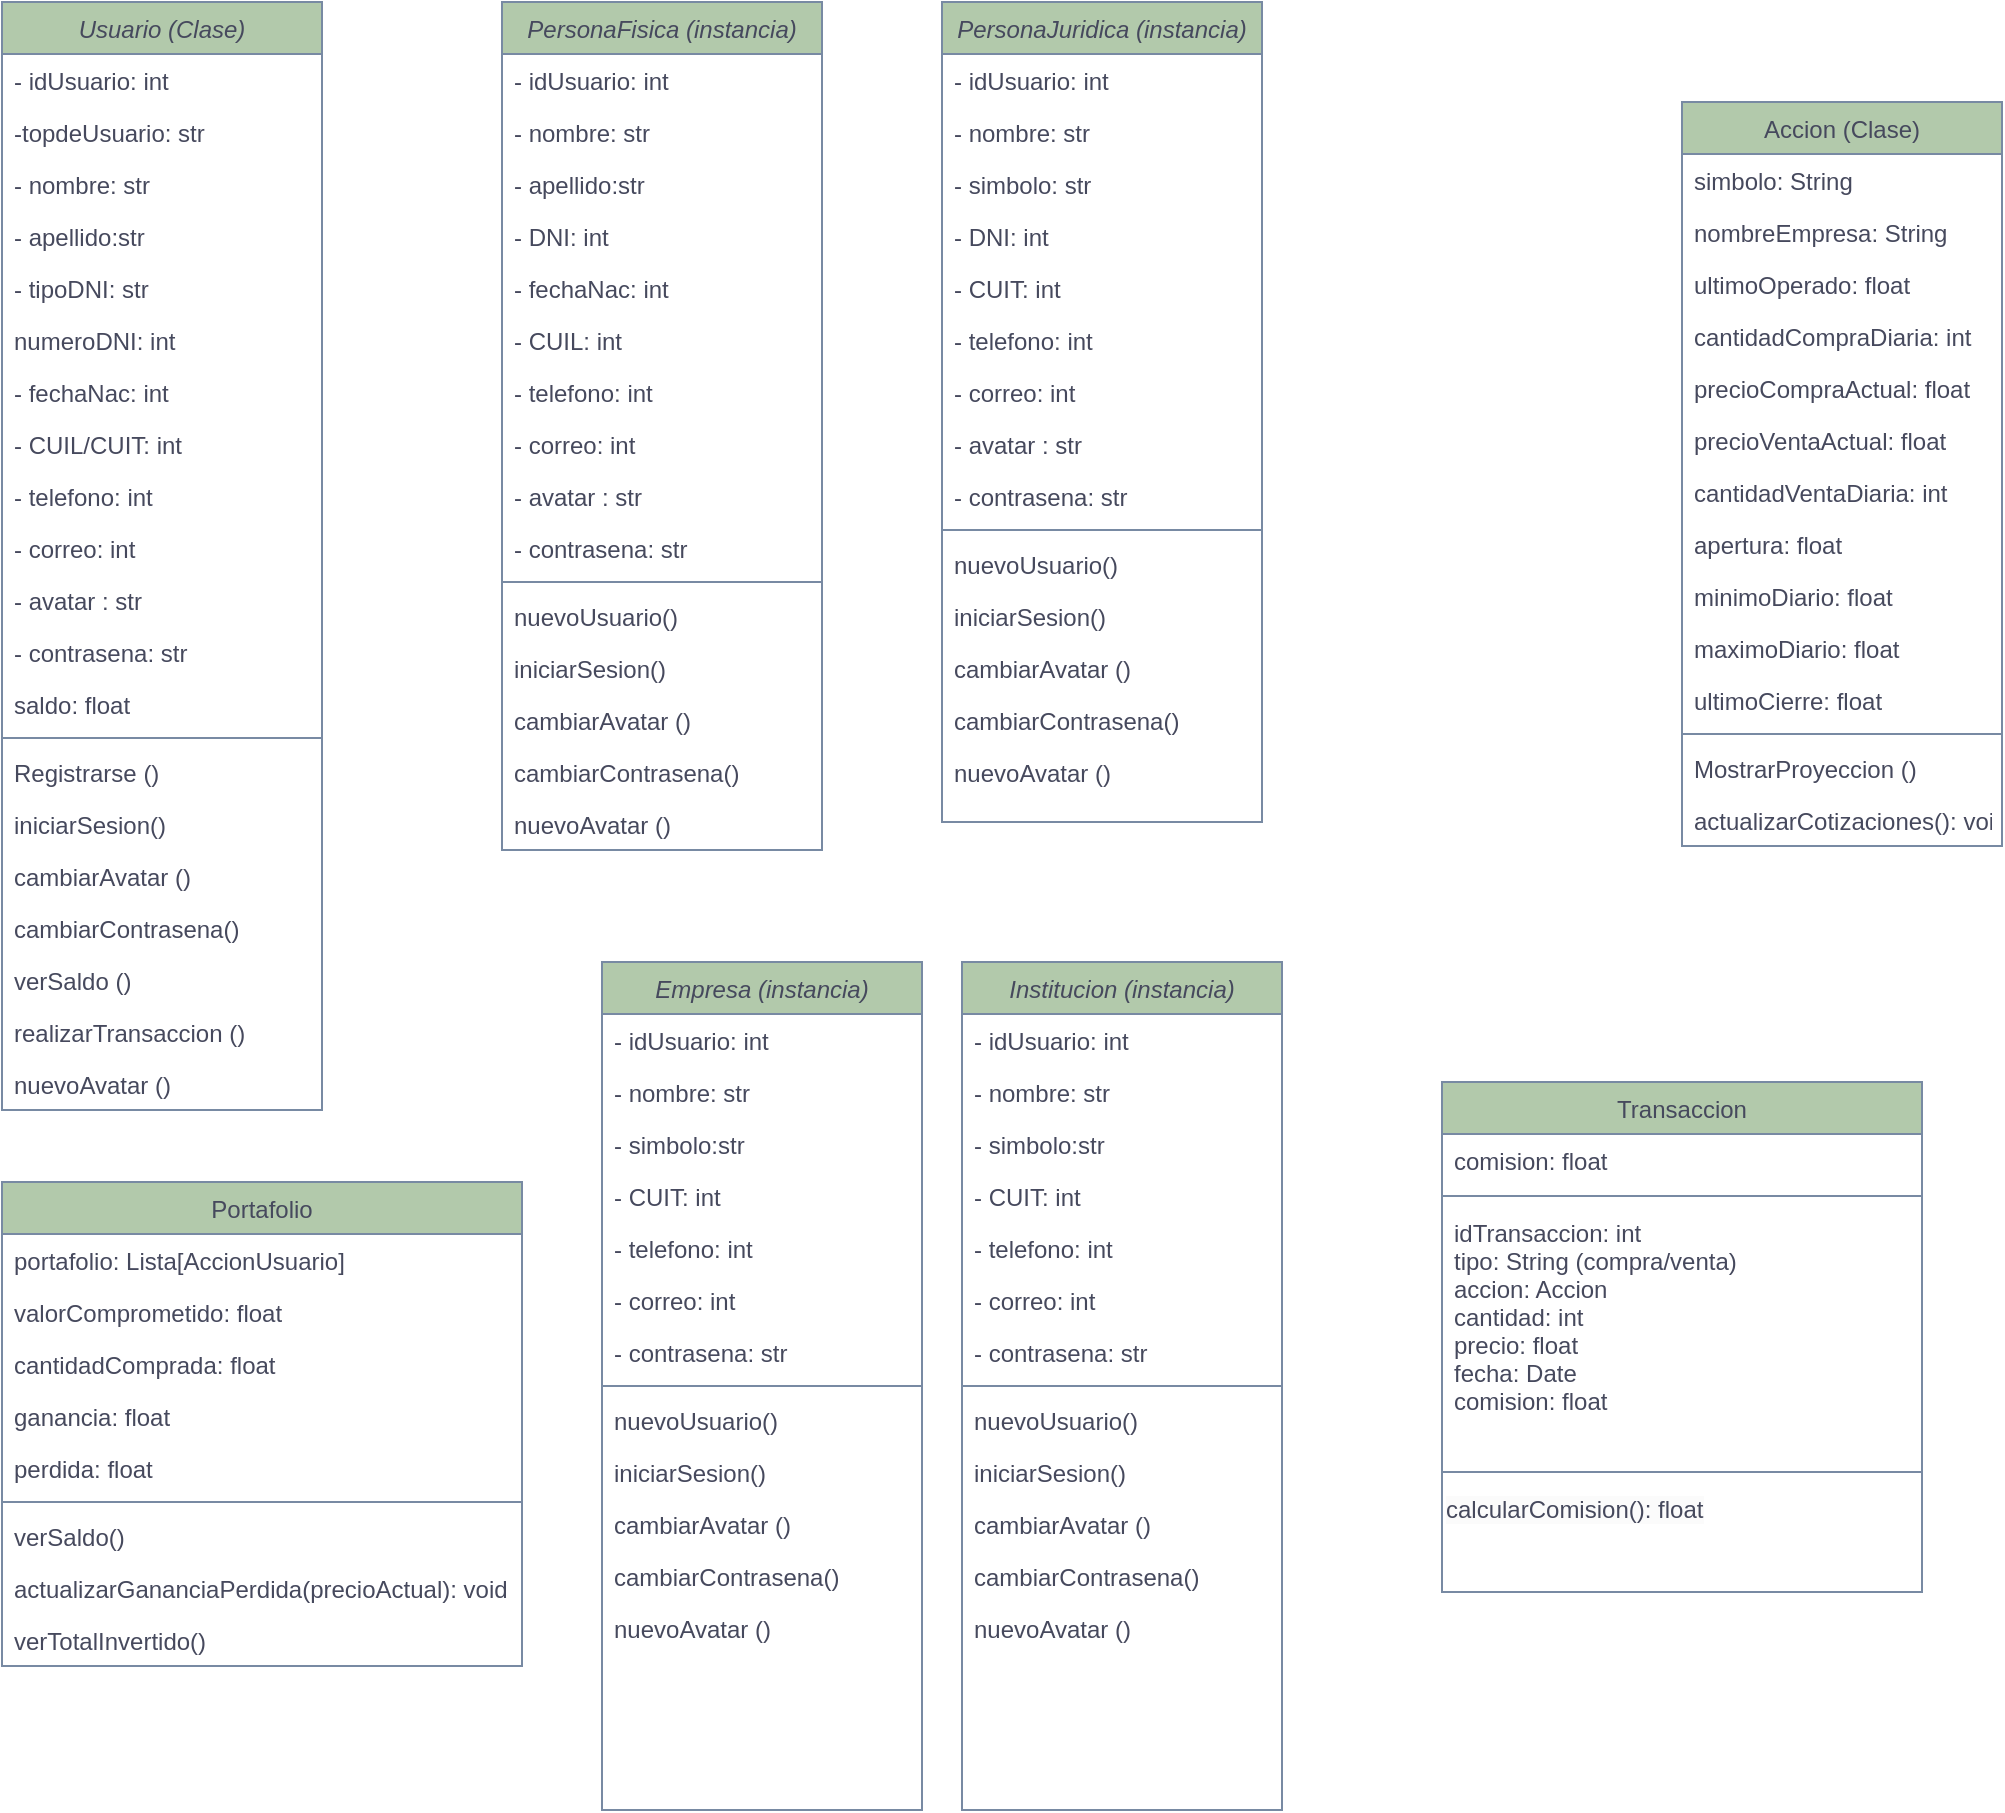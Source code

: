 <mxfile version="24.4.13" type="github">
  <diagram id="C5RBs43oDa-KdzZeNtuy" name="Page-1">
    <mxGraphModel dx="1149" dy="547" grid="1" gridSize="10" guides="1" tooltips="1" connect="1" arrows="1" fold="1" page="1" pageScale="1" pageWidth="827" pageHeight="1169" math="0" shadow="0">
      <root>
        <mxCell id="WIyWlLk6GJQsqaUBKTNV-0" />
        <mxCell id="WIyWlLk6GJQsqaUBKTNV-1" parent="WIyWlLk6GJQsqaUBKTNV-0" />
        <mxCell id="zkfFHV4jXpPFQw0GAbJ--13" value="Portafolio" style="swimlane;fontStyle=0;align=center;verticalAlign=top;childLayout=stackLayout;horizontal=1;startSize=26;horizontalStack=0;resizeParent=1;resizeLast=0;collapsible=1;marginBottom=0;rounded=0;shadow=0;strokeWidth=1;labelBackgroundColor=none;fillColor=#B2C9AB;strokeColor=#788AA3;fontColor=#46495D;" parent="WIyWlLk6GJQsqaUBKTNV-1" vertex="1">
          <mxGeometry x="20" y="600" width="260" height="242" as="geometry">
            <mxRectangle x="340" y="380" width="170" height="26" as="alternateBounds" />
          </mxGeometry>
        </mxCell>
        <mxCell id="zkfFHV4jXpPFQw0GAbJ--14" value="portafolio: Lista[AccionUsuario]" style="text;align=left;verticalAlign=top;spacingLeft=4;spacingRight=4;overflow=hidden;rotatable=0;points=[[0,0.5],[1,0.5]];portConstraint=eastwest;labelBackgroundColor=none;fontColor=#46495D;" parent="zkfFHV4jXpPFQw0GAbJ--13" vertex="1">
          <mxGeometry y="26" width="260" height="26" as="geometry" />
        </mxCell>
        <mxCell id="PAsnFUzWPGKJo8cFneiQ-17" value="valorComprometido: float" style="text;align=left;verticalAlign=top;spacingLeft=4;spacingRight=4;overflow=hidden;rotatable=0;points=[[0,0.5],[1,0.5]];portConstraint=eastwest;labelBackgroundColor=none;fontColor=#46495D;" parent="zkfFHV4jXpPFQw0GAbJ--13" vertex="1">
          <mxGeometry y="52" width="260" height="26" as="geometry" />
        </mxCell>
        <mxCell id="PAsnFUzWPGKJo8cFneiQ-25" value="cantidadComprada: float" style="text;align=left;verticalAlign=top;spacingLeft=4;spacingRight=4;overflow=hidden;rotatable=0;points=[[0,0.5],[1,0.5]];portConstraint=eastwest;labelBackgroundColor=none;fontColor=#46495D;" parent="zkfFHV4jXpPFQw0GAbJ--13" vertex="1">
          <mxGeometry y="78" width="260" height="26" as="geometry" />
        </mxCell>
        <mxCell id="PAsnFUzWPGKJo8cFneiQ-16" value="ganancia: float" style="text;align=left;verticalAlign=top;spacingLeft=4;spacingRight=4;overflow=hidden;rotatable=0;points=[[0,0.5],[1,0.5]];portConstraint=eastwest;labelBackgroundColor=none;fontColor=#46495D;" parent="zkfFHV4jXpPFQw0GAbJ--13" vertex="1">
          <mxGeometry y="104" width="260" height="26" as="geometry" />
        </mxCell>
        <mxCell id="PAsnFUzWPGKJo8cFneiQ-24" value="perdida: float" style="text;align=left;verticalAlign=top;spacingLeft=4;spacingRight=4;overflow=hidden;rotatable=0;points=[[0,0.5],[1,0.5]];portConstraint=eastwest;labelBackgroundColor=none;fontColor=#46495D;" parent="zkfFHV4jXpPFQw0GAbJ--13" vertex="1">
          <mxGeometry y="130" width="260" height="26" as="geometry" />
        </mxCell>
        <mxCell id="zkfFHV4jXpPFQw0GAbJ--15" value="" style="line;html=1;strokeWidth=1;align=left;verticalAlign=middle;spacingTop=-1;spacingLeft=3;spacingRight=3;rotatable=0;labelPosition=right;points=[];portConstraint=eastwest;labelBackgroundColor=none;fillColor=#B2C9AB;strokeColor=#788AA3;fontColor=#46495D;" parent="zkfFHV4jXpPFQw0GAbJ--13" vertex="1">
          <mxGeometry y="156" width="260" height="8" as="geometry" />
        </mxCell>
        <mxCell id="PAsnFUzWPGKJo8cFneiQ-18" value="verSaldo()" style="text;align=left;verticalAlign=top;spacingLeft=4;spacingRight=4;overflow=hidden;rotatable=0;points=[[0,0.5],[1,0.5]];portConstraint=eastwest;labelBackgroundColor=none;fontColor=#46495D;" parent="zkfFHV4jXpPFQw0GAbJ--13" vertex="1">
          <mxGeometry y="164" width="260" height="26" as="geometry" />
        </mxCell>
        <mxCell id="PAsnFUzWPGKJo8cFneiQ-27" value="actualizarGananciaPerdida(precioActual): void" style="text;align=left;verticalAlign=top;spacingLeft=4;spacingRight=4;overflow=hidden;rotatable=0;points=[[0,0.5],[1,0.5]];portConstraint=eastwest;labelBackgroundColor=none;fontColor=#46495D;" parent="zkfFHV4jXpPFQw0GAbJ--13" vertex="1">
          <mxGeometry y="190" width="260" height="26" as="geometry" />
        </mxCell>
        <mxCell id="PAsnFUzWPGKJo8cFneiQ-36" value="verTotalInvertido()" style="text;align=left;verticalAlign=top;spacingLeft=4;spacingRight=4;overflow=hidden;rotatable=0;points=[[0,0.5],[1,0.5]];portConstraint=eastwest;labelBackgroundColor=none;fontColor=#46495D;" parent="zkfFHV4jXpPFQw0GAbJ--13" vertex="1">
          <mxGeometry y="216" width="260" height="26" as="geometry" />
        </mxCell>
        <mxCell id="zkfFHV4jXpPFQw0GAbJ--17" value="Accion (Clase)" style="swimlane;fontStyle=0;align=center;verticalAlign=top;childLayout=stackLayout;horizontal=1;startSize=26;horizontalStack=0;resizeParent=1;resizeLast=0;collapsible=1;marginBottom=0;rounded=0;shadow=0;strokeWidth=1;labelBackgroundColor=none;fillColor=#B2C9AB;strokeColor=#788AA3;fontColor=#46495D;" parent="WIyWlLk6GJQsqaUBKTNV-1" vertex="1">
          <mxGeometry x="860" y="60" width="160" height="372" as="geometry">
            <mxRectangle x="550" y="140" width="160" height="26" as="alternateBounds" />
          </mxGeometry>
        </mxCell>
        <mxCell id="zkfFHV4jXpPFQw0GAbJ--18" value="simbolo: String" style="text;align=left;verticalAlign=top;spacingLeft=4;spacingRight=4;overflow=hidden;rotatable=0;points=[[0,0.5],[1,0.5]];portConstraint=eastwest;labelBackgroundColor=none;fontColor=#46495D;" parent="zkfFHV4jXpPFQw0GAbJ--17" vertex="1">
          <mxGeometry y="26" width="160" height="26" as="geometry" />
        </mxCell>
        <mxCell id="zkfFHV4jXpPFQw0GAbJ--19" value="nombreEmpresa: String" style="text;align=left;verticalAlign=top;spacingLeft=4;spacingRight=4;overflow=hidden;rotatable=0;points=[[0,0.5],[1,0.5]];portConstraint=eastwest;rounded=0;shadow=0;html=0;labelBackgroundColor=none;fontColor=#46495D;" parent="zkfFHV4jXpPFQw0GAbJ--17" vertex="1">
          <mxGeometry y="52" width="160" height="26" as="geometry" />
        </mxCell>
        <mxCell id="zkfFHV4jXpPFQw0GAbJ--20" value="ultimoOperado: float" style="text;align=left;verticalAlign=top;spacingLeft=4;spacingRight=4;overflow=hidden;rotatable=0;points=[[0,0.5],[1,0.5]];portConstraint=eastwest;rounded=0;shadow=0;html=0;labelBackgroundColor=none;fontColor=#46495D;" parent="zkfFHV4jXpPFQw0GAbJ--17" vertex="1">
          <mxGeometry y="78" width="160" height="26" as="geometry" />
        </mxCell>
        <mxCell id="zkfFHV4jXpPFQw0GAbJ--21" value="cantidadCompraDiaria: int" style="text;align=left;verticalAlign=top;spacingLeft=4;spacingRight=4;overflow=hidden;rotatable=0;points=[[0,0.5],[1,0.5]];portConstraint=eastwest;rounded=0;shadow=0;html=0;labelBackgroundColor=none;fontColor=#46495D;" parent="zkfFHV4jXpPFQw0GAbJ--17" vertex="1">
          <mxGeometry y="104" width="160" height="26" as="geometry" />
        </mxCell>
        <mxCell id="PAsnFUzWPGKJo8cFneiQ-9" value="precioCompraActual: float" style="text;align=left;verticalAlign=top;spacingLeft=4;spacingRight=4;overflow=hidden;rotatable=0;points=[[0,0.5],[1,0.5]];portConstraint=eastwest;rounded=0;shadow=0;html=0;labelBackgroundColor=none;fontColor=#46495D;" parent="zkfFHV4jXpPFQw0GAbJ--17" vertex="1">
          <mxGeometry y="130" width="160" height="26" as="geometry" />
        </mxCell>
        <mxCell id="PAsnFUzWPGKJo8cFneiQ-8" value="precioVentaActual: float" style="text;align=left;verticalAlign=top;spacingLeft=4;spacingRight=4;overflow=hidden;rotatable=0;points=[[0,0.5],[1,0.5]];portConstraint=eastwest;rounded=0;shadow=0;html=0;labelBackgroundColor=none;fontColor=#46495D;" parent="zkfFHV4jXpPFQw0GAbJ--17" vertex="1">
          <mxGeometry y="156" width="160" height="26" as="geometry" />
        </mxCell>
        <mxCell id="PAsnFUzWPGKJo8cFneiQ-10" value="cantidadVentaDiaria: int" style="text;align=left;verticalAlign=top;spacingLeft=4;spacingRight=4;overflow=hidden;rotatable=0;points=[[0,0.5],[1,0.5]];portConstraint=eastwest;rounded=0;shadow=0;html=0;labelBackgroundColor=none;fontColor=#46495D;" parent="zkfFHV4jXpPFQw0GAbJ--17" vertex="1">
          <mxGeometry y="182" width="160" height="26" as="geometry" />
        </mxCell>
        <mxCell id="PAsnFUzWPGKJo8cFneiQ-15" value="apertura: float" style="text;align=left;verticalAlign=top;spacingLeft=4;spacingRight=4;overflow=hidden;rotatable=0;points=[[0,0.5],[1,0.5]];portConstraint=eastwest;rounded=0;shadow=0;html=0;labelBackgroundColor=none;fontColor=#46495D;" parent="zkfFHV4jXpPFQw0GAbJ--17" vertex="1">
          <mxGeometry y="208" width="160" height="26" as="geometry" />
        </mxCell>
        <mxCell id="PAsnFUzWPGKJo8cFneiQ-14" value="minimoDiario: float" style="text;align=left;verticalAlign=top;spacingLeft=4;spacingRight=4;overflow=hidden;rotatable=0;points=[[0,0.5],[1,0.5]];portConstraint=eastwest;rounded=0;shadow=0;html=0;labelBackgroundColor=none;fontColor=#46495D;" parent="zkfFHV4jXpPFQw0GAbJ--17" vertex="1">
          <mxGeometry y="234" width="160" height="26" as="geometry" />
        </mxCell>
        <mxCell id="PAsnFUzWPGKJo8cFneiQ-13" value="maximoDiario: float" style="text;align=left;verticalAlign=top;spacingLeft=4;spacingRight=4;overflow=hidden;rotatable=0;points=[[0,0.5],[1,0.5]];portConstraint=eastwest;rounded=0;shadow=0;html=0;labelBackgroundColor=none;fontColor=#46495D;" parent="zkfFHV4jXpPFQw0GAbJ--17" vertex="1">
          <mxGeometry y="260" width="160" height="26" as="geometry" />
        </mxCell>
        <mxCell id="zkfFHV4jXpPFQw0GAbJ--22" value="ultimoCierre: float" style="text;align=left;verticalAlign=top;spacingLeft=4;spacingRight=4;overflow=hidden;rotatable=0;points=[[0,0.5],[1,0.5]];portConstraint=eastwest;rounded=0;shadow=0;html=0;labelBackgroundColor=none;fontColor=#46495D;" parent="zkfFHV4jXpPFQw0GAbJ--17" vertex="1">
          <mxGeometry y="286" width="160" height="26" as="geometry" />
        </mxCell>
        <mxCell id="zkfFHV4jXpPFQw0GAbJ--23" value="" style="line;html=1;strokeWidth=1;align=left;verticalAlign=middle;spacingTop=-1;spacingLeft=3;spacingRight=3;rotatable=0;labelPosition=right;points=[];portConstraint=eastwest;labelBackgroundColor=none;fillColor=#B2C9AB;strokeColor=#788AA3;fontColor=#46495D;" parent="zkfFHV4jXpPFQw0GAbJ--17" vertex="1">
          <mxGeometry y="312" width="160" height="8" as="geometry" />
        </mxCell>
        <mxCell id="zkfFHV4jXpPFQw0GAbJ--24" value="MostrarProyeccion ()" style="text;align=left;verticalAlign=top;spacingLeft=4;spacingRight=4;overflow=hidden;rotatable=0;points=[[0,0.5],[1,0.5]];portConstraint=eastwest;labelBackgroundColor=none;fontColor=#46495D;" parent="zkfFHV4jXpPFQw0GAbJ--17" vertex="1">
          <mxGeometry y="320" width="160" height="26" as="geometry" />
        </mxCell>
        <mxCell id="zkfFHV4jXpPFQw0GAbJ--25" value="actualizarCotizaciones(): void" style="text;align=left;verticalAlign=top;spacingLeft=4;spacingRight=4;overflow=hidden;rotatable=0;points=[[0,0.5],[1,0.5]];portConstraint=eastwest;labelBackgroundColor=none;fontColor=#46495D;" parent="zkfFHV4jXpPFQw0GAbJ--17" vertex="1">
          <mxGeometry y="346" width="160" height="26" as="geometry" />
        </mxCell>
        <mxCell id="znhZcIcXO83iPodzTPpd-0" value="Transaccion" style="swimlane;fontStyle=0;align=center;verticalAlign=top;childLayout=stackLayout;horizontal=1;startSize=26;horizontalStack=0;resizeParent=1;resizeLast=0;collapsible=1;marginBottom=0;rounded=0;shadow=0;strokeWidth=1;labelBackgroundColor=none;fillColor=#B2C9AB;strokeColor=#788AA3;fontColor=#46495D;" parent="WIyWlLk6GJQsqaUBKTNV-1" vertex="1">
          <mxGeometry x="740" y="550" width="240" height="255" as="geometry">
            <mxRectangle x="340" y="380" width="170" height="26" as="alternateBounds" />
          </mxGeometry>
        </mxCell>
        <mxCell id="znhZcIcXO83iPodzTPpd-1" value="comision: float" style="text;align=left;verticalAlign=top;spacingLeft=4;spacingRight=4;overflow=hidden;rotatable=0;points=[[0,0.5],[1,0.5]];portConstraint=eastwest;labelBackgroundColor=none;fontColor=#46495D;" parent="znhZcIcXO83iPodzTPpd-0" vertex="1">
          <mxGeometry y="26" width="240" height="26" as="geometry" />
        </mxCell>
        <mxCell id="znhZcIcXO83iPodzTPpd-2" value="" style="line;html=1;strokeWidth=1;align=left;verticalAlign=middle;spacingTop=-1;spacingLeft=3;spacingRight=3;rotatable=0;labelPosition=right;points=[];portConstraint=eastwest;labelBackgroundColor=none;fillColor=#B2C9AB;strokeColor=#788AA3;fontColor=#46495D;" parent="znhZcIcXO83iPodzTPpd-0" vertex="1">
          <mxGeometry y="52" width="240" height="10" as="geometry" />
        </mxCell>
        <mxCell id="znhZcIcXO83iPodzTPpd-3" value="idTransaccion: int&#xa;tipo: String (compra/venta)&#xa;accion: Accion&#xa;cantidad: int&#xa;precio: float&#xa;fecha: Date&#xa;comision: float" style="text;align=left;verticalAlign=top;spacingLeft=4;spacingRight=4;overflow=hidden;rotatable=0;points=[[0,0.5],[1,0.5]];portConstraint=eastwest;labelBackgroundColor=none;fontColor=#46495D;" parent="znhZcIcXO83iPodzTPpd-0" vertex="1">
          <mxGeometry y="62" width="240" height="128" as="geometry" />
        </mxCell>
        <mxCell id="znhZcIcXO83iPodzTPpd-7" value="" style="line;html=1;strokeWidth=1;align=left;verticalAlign=middle;spacingTop=-1;spacingLeft=3;spacingRight=3;rotatable=0;labelPosition=right;points=[];portConstraint=eastwest;labelBackgroundColor=none;fillColor=#B2C9AB;strokeColor=#788AA3;fontColor=#46495D;" parent="znhZcIcXO83iPodzTPpd-0" vertex="1">
          <mxGeometry y="190" width="240" height="10" as="geometry" />
        </mxCell>
        <mxCell id="znhZcIcXO83iPodzTPpd-6" value="&lt;span style=&quot;color: rgb(70, 73, 93); font-family: Helvetica; font-size: 12px; font-style: normal; font-variant-ligatures: normal; font-variant-caps: normal; font-weight: 400; letter-spacing: normal; orphans: 2; text-align: left; text-indent: 0px; text-transform: none; widows: 2; word-spacing: 0px; -webkit-text-stroke-width: 0px; white-space: nowrap; background-color: rgb(251, 251, 251); text-decoration-thickness: initial; text-decoration-style: initial; text-decoration-color: initial; display: inline !important; float: none;&quot;&gt;calcularComision(): float&lt;/span&gt;" style="text;whiteSpace=wrap;html=1;" parent="znhZcIcXO83iPodzTPpd-0" vertex="1">
          <mxGeometry y="200" width="240" height="40" as="geometry" />
        </mxCell>
        <mxCell id="l__WQDhyraWl2NF_St8L-0" value="Usuario (Clase)" style="swimlane;fontStyle=2;align=center;verticalAlign=top;childLayout=stackLayout;horizontal=1;startSize=26;horizontalStack=0;resizeParent=1;resizeLast=0;collapsible=1;marginBottom=0;rounded=0;shadow=0;strokeWidth=1;fillColor=#B2C9AB;strokeColor=#788AA3;labelBackgroundColor=none;fontColor=#46495D;" parent="WIyWlLk6GJQsqaUBKTNV-1" vertex="1">
          <mxGeometry x="20" y="10" width="160" height="554" as="geometry">
            <mxRectangle x="230" y="140" width="160" height="26" as="alternateBounds" />
          </mxGeometry>
        </mxCell>
        <mxCell id="l__WQDhyraWl2NF_St8L-1" value="- idUsuario: int" style="text;align=left;verticalAlign=top;spacingLeft=4;spacingRight=4;overflow=hidden;rotatable=0;points=[[0,0.5],[1,0.5]];portConstraint=eastwest;labelBackgroundColor=none;fontColor=#46495D;" parent="l__WQDhyraWl2NF_St8L-0" vertex="1">
          <mxGeometry y="26" width="160" height="26" as="geometry" />
        </mxCell>
        <mxCell id="dHBrwb5LfasaLJI_EE9A-53" value="-topdeUsuario: str" style="text;align=left;verticalAlign=top;spacingLeft=4;spacingRight=4;overflow=hidden;rotatable=0;points=[[0,0.5],[1,0.5]];portConstraint=eastwest;labelBackgroundColor=none;fontColor=#46495D;" vertex="1" parent="l__WQDhyraWl2NF_St8L-0">
          <mxGeometry y="52" width="160" height="26" as="geometry" />
        </mxCell>
        <mxCell id="l__WQDhyraWl2NF_St8L-2" value="- nombre: str" style="text;align=left;verticalAlign=top;spacingLeft=4;spacingRight=4;overflow=hidden;rotatable=0;points=[[0,0.5],[1,0.5]];portConstraint=eastwest;labelBackgroundColor=none;fontColor=#46495D;" parent="l__WQDhyraWl2NF_St8L-0" vertex="1">
          <mxGeometry y="78" width="160" height="26" as="geometry" />
        </mxCell>
        <mxCell id="l__WQDhyraWl2NF_St8L-3" value="- apellido:str" style="text;align=left;verticalAlign=top;spacingLeft=4;spacingRight=4;overflow=hidden;rotatable=0;points=[[0,0.5],[1,0.5]];portConstraint=eastwest;labelBackgroundColor=none;fontColor=#46495D;" parent="l__WQDhyraWl2NF_St8L-0" vertex="1">
          <mxGeometry y="104" width="160" height="26" as="geometry" />
        </mxCell>
        <mxCell id="l__WQDhyraWl2NF_St8L-4" value="- tipoDNI: str" style="text;align=left;verticalAlign=top;spacingLeft=4;spacingRight=4;overflow=hidden;rotatable=0;points=[[0,0.5],[1,0.5]];portConstraint=eastwest;labelBackgroundColor=none;fontColor=#46495D;" parent="l__WQDhyraWl2NF_St8L-0" vertex="1">
          <mxGeometry y="130" width="160" height="26" as="geometry" />
        </mxCell>
        <mxCell id="dHBrwb5LfasaLJI_EE9A-52" value="numeroDNI: int" style="text;align=left;verticalAlign=top;spacingLeft=4;spacingRight=4;overflow=hidden;rotatable=0;points=[[0,0.5],[1,0.5]];portConstraint=eastwest;labelBackgroundColor=none;fontColor=#46495D;" vertex="1" parent="l__WQDhyraWl2NF_St8L-0">
          <mxGeometry y="156" width="160" height="26" as="geometry" />
        </mxCell>
        <mxCell id="l__WQDhyraWl2NF_St8L-5" value="- fechaNac: int" style="text;align=left;verticalAlign=top;spacingLeft=4;spacingRight=4;overflow=hidden;rotatable=0;points=[[0,0.5],[1,0.5]];portConstraint=eastwest;rounded=0;shadow=0;html=0;labelBackgroundColor=none;fontColor=#46495D;" parent="l__WQDhyraWl2NF_St8L-0" vertex="1">
          <mxGeometry y="182" width="160" height="26" as="geometry" />
        </mxCell>
        <mxCell id="l__WQDhyraWl2NF_St8L-6" value="- CUIL/CUIT: int" style="text;align=left;verticalAlign=top;spacingLeft=4;spacingRight=4;overflow=hidden;rotatable=0;points=[[0,0.5],[1,0.5]];portConstraint=eastwest;labelBackgroundColor=none;fontColor=#46495D;" parent="l__WQDhyraWl2NF_St8L-0" vertex="1">
          <mxGeometry y="208" width="160" height="26" as="geometry" />
        </mxCell>
        <mxCell id="l__WQDhyraWl2NF_St8L-7" value="- telefono: int" style="text;align=left;verticalAlign=top;spacingLeft=4;spacingRight=4;overflow=hidden;rotatable=0;points=[[0,0.5],[1,0.5]];portConstraint=eastwest;rounded=0;shadow=0;html=0;labelBackgroundColor=none;fontColor=#46495D;" parent="l__WQDhyraWl2NF_St8L-0" vertex="1">
          <mxGeometry y="234" width="160" height="26" as="geometry" />
        </mxCell>
        <mxCell id="l__WQDhyraWl2NF_St8L-8" value="- correo: int" style="text;align=left;verticalAlign=top;spacingLeft=4;spacingRight=4;overflow=hidden;rotatable=0;points=[[0,0.5],[1,0.5]];portConstraint=eastwest;rounded=0;shadow=0;html=0;labelBackgroundColor=none;fontColor=#46495D;" parent="l__WQDhyraWl2NF_St8L-0" vertex="1">
          <mxGeometry y="260" width="160" height="26" as="geometry" />
        </mxCell>
        <mxCell id="l__WQDhyraWl2NF_St8L-9" value="- avatar : str" style="text;align=left;verticalAlign=top;spacingLeft=4;spacingRight=4;overflow=hidden;rotatable=0;points=[[0,0.5],[1,0.5]];portConstraint=eastwest;rounded=0;shadow=0;html=0;labelBackgroundColor=none;fontColor=#46495D;" parent="l__WQDhyraWl2NF_St8L-0" vertex="1">
          <mxGeometry y="286" width="160" height="26" as="geometry" />
        </mxCell>
        <mxCell id="l__WQDhyraWl2NF_St8L-10" value="- contrasena: str" style="text;align=left;verticalAlign=top;spacingLeft=4;spacingRight=4;overflow=hidden;rotatable=0;points=[[0,0.5],[1,0.5]];portConstraint=eastwest;rounded=0;shadow=0;html=0;labelBackgroundColor=none;fontColor=#46495D;" parent="l__WQDhyraWl2NF_St8L-0" vertex="1">
          <mxGeometry y="312" width="160" height="26" as="geometry" />
        </mxCell>
        <mxCell id="dHBrwb5LfasaLJI_EE9A-50" value="saldo: float" style="text;align=left;verticalAlign=top;spacingLeft=4;spacingRight=4;overflow=hidden;rotatable=0;points=[[0,0.5],[1,0.5]];portConstraint=eastwest;rounded=0;shadow=0;html=0;labelBackgroundColor=none;fontColor=#46495D;" vertex="1" parent="l__WQDhyraWl2NF_St8L-0">
          <mxGeometry y="338" width="160" height="26" as="geometry" />
        </mxCell>
        <mxCell id="l__WQDhyraWl2NF_St8L-11" value="" style="line;html=1;strokeWidth=1;align=left;verticalAlign=middle;spacingTop=-1;spacingLeft=3;spacingRight=3;rotatable=0;labelPosition=right;points=[];portConstraint=eastwest;labelBackgroundColor=none;fillColor=#B2C9AB;strokeColor=#788AA3;fontColor=#46495D;" parent="l__WQDhyraWl2NF_St8L-0" vertex="1">
          <mxGeometry y="364" width="160" height="8" as="geometry" />
        </mxCell>
        <mxCell id="l__WQDhyraWl2NF_St8L-12" value="Registrarse ()" style="text;align=left;verticalAlign=top;spacingLeft=4;spacingRight=4;overflow=hidden;rotatable=0;points=[[0,0.5],[1,0.5]];portConstraint=eastwest;labelBackgroundColor=none;fontColor=#46495D;" parent="l__WQDhyraWl2NF_St8L-0" vertex="1">
          <mxGeometry y="372" width="160" height="26" as="geometry" />
        </mxCell>
        <mxCell id="l__WQDhyraWl2NF_St8L-13" value="iniciarSesion()" style="text;align=left;verticalAlign=top;spacingLeft=4;spacingRight=4;overflow=hidden;rotatable=0;points=[[0,0.5],[1,0.5]];portConstraint=eastwest;labelBackgroundColor=none;fontColor=#46495D;" parent="l__WQDhyraWl2NF_St8L-0" vertex="1">
          <mxGeometry y="398" width="160" height="26" as="geometry" />
        </mxCell>
        <mxCell id="l__WQDhyraWl2NF_St8L-14" value="cambiarAvatar ()" style="text;align=left;verticalAlign=top;spacingLeft=4;spacingRight=4;overflow=hidden;rotatable=0;points=[[0,0.5],[1,0.5]];portConstraint=eastwest;labelBackgroundColor=none;fontColor=#46495D;" parent="l__WQDhyraWl2NF_St8L-0" vertex="1">
          <mxGeometry y="424" width="160" height="26" as="geometry" />
        </mxCell>
        <mxCell id="l__WQDhyraWl2NF_St8L-15" value="cambiarContrasena()" style="text;align=left;verticalAlign=top;spacingLeft=4;spacingRight=4;overflow=hidden;rotatable=0;points=[[0,0.5],[1,0.5]];portConstraint=eastwest;labelBackgroundColor=none;fontColor=#46495D;" parent="l__WQDhyraWl2NF_St8L-0" vertex="1">
          <mxGeometry y="450" width="160" height="26" as="geometry" />
        </mxCell>
        <mxCell id="dHBrwb5LfasaLJI_EE9A-51" value="verSaldo ()" style="text;align=left;verticalAlign=top;spacingLeft=4;spacingRight=4;overflow=hidden;rotatable=0;points=[[0,0.5],[1,0.5]];portConstraint=eastwest;labelBackgroundColor=none;fontColor=#46495D;" vertex="1" parent="l__WQDhyraWl2NF_St8L-0">
          <mxGeometry y="476" width="160" height="26" as="geometry" />
        </mxCell>
        <mxCell id="l__WQDhyraWl2NF_St8L-16" value="realizarTransaccion ()" style="text;align=left;verticalAlign=top;spacingLeft=4;spacingRight=4;overflow=hidden;rotatable=0;points=[[0,0.5],[1,0.5]];portConstraint=eastwest;labelBackgroundColor=none;fontColor=#46495D;" parent="l__WQDhyraWl2NF_St8L-0" vertex="1">
          <mxGeometry y="502" width="160" height="26" as="geometry" />
        </mxCell>
        <mxCell id="dHBrwb5LfasaLJI_EE9A-49" value="nuevoAvatar ()" style="text;align=left;verticalAlign=top;spacingLeft=4;spacingRight=4;overflow=hidden;rotatable=0;points=[[0,0.5],[1,0.5]];portConstraint=eastwest;labelBackgroundColor=none;fontColor=#46495D;" vertex="1" parent="l__WQDhyraWl2NF_St8L-0">
          <mxGeometry y="528" width="160" height="26" as="geometry" />
        </mxCell>
        <mxCell id="l__WQDhyraWl2NF_St8L-17" value="Empresa (instancia)" style="swimlane;fontStyle=2;align=center;verticalAlign=top;childLayout=stackLayout;horizontal=1;startSize=26;horizontalStack=0;resizeParent=1;resizeLast=0;collapsible=1;marginBottom=0;rounded=0;shadow=0;strokeWidth=1;fillColor=#B2C9AB;strokeColor=#788AA3;labelBackgroundColor=none;fontColor=#46495D;" parent="WIyWlLk6GJQsqaUBKTNV-1" vertex="1">
          <mxGeometry x="320" y="490" width="160" height="424" as="geometry">
            <mxRectangle x="230" y="140" width="160" height="26" as="alternateBounds" />
          </mxGeometry>
        </mxCell>
        <mxCell id="l__WQDhyraWl2NF_St8L-18" value="- idUsuario: int" style="text;align=left;verticalAlign=top;spacingLeft=4;spacingRight=4;overflow=hidden;rotatable=0;points=[[0,0.5],[1,0.5]];portConstraint=eastwest;labelBackgroundColor=none;fontColor=#46495D;" parent="l__WQDhyraWl2NF_St8L-17" vertex="1">
          <mxGeometry y="26" width="160" height="26" as="geometry" />
        </mxCell>
        <mxCell id="l__WQDhyraWl2NF_St8L-19" value="- nombre: str" style="text;align=left;verticalAlign=top;spacingLeft=4;spacingRight=4;overflow=hidden;rotatable=0;points=[[0,0.5],[1,0.5]];portConstraint=eastwest;labelBackgroundColor=none;fontColor=#46495D;" parent="l__WQDhyraWl2NF_St8L-17" vertex="1">
          <mxGeometry y="52" width="160" height="26" as="geometry" />
        </mxCell>
        <mxCell id="l__WQDhyraWl2NF_St8L-20" value="- simbolo:str" style="text;align=left;verticalAlign=top;spacingLeft=4;spacingRight=4;overflow=hidden;rotatable=0;points=[[0,0.5],[1,0.5]];portConstraint=eastwest;labelBackgroundColor=none;fontColor=#46495D;" parent="l__WQDhyraWl2NF_St8L-17" vertex="1">
          <mxGeometry y="78" width="160" height="26" as="geometry" />
        </mxCell>
        <mxCell id="l__WQDhyraWl2NF_St8L-23" value="- CUIT: int" style="text;align=left;verticalAlign=top;spacingLeft=4;spacingRight=4;overflow=hidden;rotatable=0;points=[[0,0.5],[1,0.5]];portConstraint=eastwest;labelBackgroundColor=none;fontColor=#46495D;" parent="l__WQDhyraWl2NF_St8L-17" vertex="1">
          <mxGeometry y="104" width="160" height="26" as="geometry" />
        </mxCell>
        <mxCell id="l__WQDhyraWl2NF_St8L-24" value="- telefono: int" style="text;align=left;verticalAlign=top;spacingLeft=4;spacingRight=4;overflow=hidden;rotatable=0;points=[[0,0.5],[1,0.5]];portConstraint=eastwest;rounded=0;shadow=0;html=0;labelBackgroundColor=none;fontColor=#46495D;" parent="l__WQDhyraWl2NF_St8L-17" vertex="1">
          <mxGeometry y="130" width="160" height="26" as="geometry" />
        </mxCell>
        <mxCell id="l__WQDhyraWl2NF_St8L-25" value="- correo: int" style="text;align=left;verticalAlign=top;spacingLeft=4;spacingRight=4;overflow=hidden;rotatable=0;points=[[0,0.5],[1,0.5]];portConstraint=eastwest;rounded=0;shadow=0;html=0;labelBackgroundColor=none;fontColor=#46495D;" parent="l__WQDhyraWl2NF_St8L-17" vertex="1">
          <mxGeometry y="156" width="160" height="26" as="geometry" />
        </mxCell>
        <mxCell id="l__WQDhyraWl2NF_St8L-27" value="- contrasena: str" style="text;align=left;verticalAlign=top;spacingLeft=4;spacingRight=4;overflow=hidden;rotatable=0;points=[[0,0.5],[1,0.5]];portConstraint=eastwest;rounded=0;shadow=0;html=0;labelBackgroundColor=none;fontColor=#46495D;" parent="l__WQDhyraWl2NF_St8L-17" vertex="1">
          <mxGeometry y="182" width="160" height="26" as="geometry" />
        </mxCell>
        <mxCell id="l__WQDhyraWl2NF_St8L-28" value="" style="line;html=1;strokeWidth=1;align=left;verticalAlign=middle;spacingTop=-1;spacingLeft=3;spacingRight=3;rotatable=0;labelPosition=right;points=[];portConstraint=eastwest;labelBackgroundColor=none;fillColor=#B2C9AB;strokeColor=#788AA3;fontColor=#46495D;" parent="l__WQDhyraWl2NF_St8L-17" vertex="1">
          <mxGeometry y="208" width="160" height="8" as="geometry" />
        </mxCell>
        <mxCell id="l__WQDhyraWl2NF_St8L-29" value="nuevoUsuario()" style="text;align=left;verticalAlign=top;spacingLeft=4;spacingRight=4;overflow=hidden;rotatable=0;points=[[0,0.5],[1,0.5]];portConstraint=eastwest;labelBackgroundColor=none;fontColor=#46495D;" parent="l__WQDhyraWl2NF_St8L-17" vertex="1">
          <mxGeometry y="216" width="160" height="26" as="geometry" />
        </mxCell>
        <mxCell id="l__WQDhyraWl2NF_St8L-30" value="iniciarSesion()" style="text;align=left;verticalAlign=top;spacingLeft=4;spacingRight=4;overflow=hidden;rotatable=0;points=[[0,0.5],[1,0.5]];portConstraint=eastwest;labelBackgroundColor=none;fontColor=#46495D;" parent="l__WQDhyraWl2NF_St8L-17" vertex="1">
          <mxGeometry y="242" width="160" height="26" as="geometry" />
        </mxCell>
        <mxCell id="l__WQDhyraWl2NF_St8L-31" value="cambiarAvatar ()" style="text;align=left;verticalAlign=top;spacingLeft=4;spacingRight=4;overflow=hidden;rotatable=0;points=[[0,0.5],[1,0.5]];portConstraint=eastwest;labelBackgroundColor=none;fontColor=#46495D;" parent="l__WQDhyraWl2NF_St8L-17" vertex="1">
          <mxGeometry y="268" width="160" height="26" as="geometry" />
        </mxCell>
        <mxCell id="l__WQDhyraWl2NF_St8L-32" value="cambiarContrasena()" style="text;align=left;verticalAlign=top;spacingLeft=4;spacingRight=4;overflow=hidden;rotatable=0;points=[[0,0.5],[1,0.5]];portConstraint=eastwest;labelBackgroundColor=none;fontColor=#46495D;" parent="l__WQDhyraWl2NF_St8L-17" vertex="1">
          <mxGeometry y="294" width="160" height="26" as="geometry" />
        </mxCell>
        <mxCell id="l__WQDhyraWl2NF_St8L-33" value="nuevoAvatar ()" style="text;align=left;verticalAlign=top;spacingLeft=4;spacingRight=4;overflow=hidden;rotatable=0;points=[[0,0.5],[1,0.5]];portConstraint=eastwest;labelBackgroundColor=none;fontColor=#46495D;" parent="l__WQDhyraWl2NF_St8L-17" vertex="1">
          <mxGeometry y="320" width="160" height="26" as="geometry" />
        </mxCell>
        <mxCell id="l__WQDhyraWl2NF_St8L-34" value="Institucion (instancia)" style="swimlane;fontStyle=2;align=center;verticalAlign=top;childLayout=stackLayout;horizontal=1;startSize=26;horizontalStack=0;resizeParent=1;resizeLast=0;collapsible=1;marginBottom=0;rounded=0;shadow=0;strokeWidth=1;fillColor=#B2C9AB;strokeColor=#788AA3;labelBackgroundColor=none;fontColor=#46495D;" parent="WIyWlLk6GJQsqaUBKTNV-1" vertex="1">
          <mxGeometry x="500" y="490" width="160" height="424" as="geometry">
            <mxRectangle x="230" y="140" width="160" height="26" as="alternateBounds" />
          </mxGeometry>
        </mxCell>
        <mxCell id="l__WQDhyraWl2NF_St8L-35" value="- idUsuario: int" style="text;align=left;verticalAlign=top;spacingLeft=4;spacingRight=4;overflow=hidden;rotatable=0;points=[[0,0.5],[1,0.5]];portConstraint=eastwest;labelBackgroundColor=none;fontColor=#46495D;" parent="l__WQDhyraWl2NF_St8L-34" vertex="1">
          <mxGeometry y="26" width="160" height="26" as="geometry" />
        </mxCell>
        <mxCell id="l__WQDhyraWl2NF_St8L-36" value="- nombre: str" style="text;align=left;verticalAlign=top;spacingLeft=4;spacingRight=4;overflow=hidden;rotatable=0;points=[[0,0.5],[1,0.5]];portConstraint=eastwest;labelBackgroundColor=none;fontColor=#46495D;" parent="l__WQDhyraWl2NF_St8L-34" vertex="1">
          <mxGeometry y="52" width="160" height="26" as="geometry" />
        </mxCell>
        <mxCell id="l__WQDhyraWl2NF_St8L-37" value="- simbolo:str" style="text;align=left;verticalAlign=top;spacingLeft=4;spacingRight=4;overflow=hidden;rotatable=0;points=[[0,0.5],[1,0.5]];portConstraint=eastwest;labelBackgroundColor=none;fontColor=#46495D;" parent="l__WQDhyraWl2NF_St8L-34" vertex="1">
          <mxGeometry y="78" width="160" height="26" as="geometry" />
        </mxCell>
        <mxCell id="l__WQDhyraWl2NF_St8L-40" value="- CUIT: int" style="text;align=left;verticalAlign=top;spacingLeft=4;spacingRight=4;overflow=hidden;rotatable=0;points=[[0,0.5],[1,0.5]];portConstraint=eastwest;labelBackgroundColor=none;fontColor=#46495D;" parent="l__WQDhyraWl2NF_St8L-34" vertex="1">
          <mxGeometry y="104" width="160" height="26" as="geometry" />
        </mxCell>
        <mxCell id="l__WQDhyraWl2NF_St8L-41" value="- telefono: int" style="text;align=left;verticalAlign=top;spacingLeft=4;spacingRight=4;overflow=hidden;rotatable=0;points=[[0,0.5],[1,0.5]];portConstraint=eastwest;rounded=0;shadow=0;html=0;labelBackgroundColor=none;fontColor=#46495D;" parent="l__WQDhyraWl2NF_St8L-34" vertex="1">
          <mxGeometry y="130" width="160" height="26" as="geometry" />
        </mxCell>
        <mxCell id="l__WQDhyraWl2NF_St8L-42" value="- correo: int" style="text;align=left;verticalAlign=top;spacingLeft=4;spacingRight=4;overflow=hidden;rotatable=0;points=[[0,0.5],[1,0.5]];portConstraint=eastwest;rounded=0;shadow=0;html=0;labelBackgroundColor=none;fontColor=#46495D;" parent="l__WQDhyraWl2NF_St8L-34" vertex="1">
          <mxGeometry y="156" width="160" height="26" as="geometry" />
        </mxCell>
        <mxCell id="l__WQDhyraWl2NF_St8L-44" value="- contrasena: str" style="text;align=left;verticalAlign=top;spacingLeft=4;spacingRight=4;overflow=hidden;rotatable=0;points=[[0,0.5],[1,0.5]];portConstraint=eastwest;rounded=0;shadow=0;html=0;labelBackgroundColor=none;fontColor=#46495D;" parent="l__WQDhyraWl2NF_St8L-34" vertex="1">
          <mxGeometry y="182" width="160" height="26" as="geometry" />
        </mxCell>
        <mxCell id="l__WQDhyraWl2NF_St8L-45" value="" style="line;html=1;strokeWidth=1;align=left;verticalAlign=middle;spacingTop=-1;spacingLeft=3;spacingRight=3;rotatable=0;labelPosition=right;points=[];portConstraint=eastwest;labelBackgroundColor=none;fillColor=#B2C9AB;strokeColor=#788AA3;fontColor=#46495D;" parent="l__WQDhyraWl2NF_St8L-34" vertex="1">
          <mxGeometry y="208" width="160" height="8" as="geometry" />
        </mxCell>
        <mxCell id="l__WQDhyraWl2NF_St8L-46" value="nuevoUsuario()" style="text;align=left;verticalAlign=top;spacingLeft=4;spacingRight=4;overflow=hidden;rotatable=0;points=[[0,0.5],[1,0.5]];portConstraint=eastwest;labelBackgroundColor=none;fontColor=#46495D;" parent="l__WQDhyraWl2NF_St8L-34" vertex="1">
          <mxGeometry y="216" width="160" height="26" as="geometry" />
        </mxCell>
        <mxCell id="l__WQDhyraWl2NF_St8L-47" value="iniciarSesion()" style="text;align=left;verticalAlign=top;spacingLeft=4;spacingRight=4;overflow=hidden;rotatable=0;points=[[0,0.5],[1,0.5]];portConstraint=eastwest;labelBackgroundColor=none;fontColor=#46495D;" parent="l__WQDhyraWl2NF_St8L-34" vertex="1">
          <mxGeometry y="242" width="160" height="26" as="geometry" />
        </mxCell>
        <mxCell id="l__WQDhyraWl2NF_St8L-48" value="cambiarAvatar ()" style="text;align=left;verticalAlign=top;spacingLeft=4;spacingRight=4;overflow=hidden;rotatable=0;points=[[0,0.5],[1,0.5]];portConstraint=eastwest;labelBackgroundColor=none;fontColor=#46495D;" parent="l__WQDhyraWl2NF_St8L-34" vertex="1">
          <mxGeometry y="268" width="160" height="26" as="geometry" />
        </mxCell>
        <mxCell id="l__WQDhyraWl2NF_St8L-49" value="cambiarContrasena()" style="text;align=left;verticalAlign=top;spacingLeft=4;spacingRight=4;overflow=hidden;rotatable=0;points=[[0,0.5],[1,0.5]];portConstraint=eastwest;labelBackgroundColor=none;fontColor=#46495D;" parent="l__WQDhyraWl2NF_St8L-34" vertex="1">
          <mxGeometry y="294" width="160" height="26" as="geometry" />
        </mxCell>
        <mxCell id="l__WQDhyraWl2NF_St8L-50" value="nuevoAvatar ()" style="text;align=left;verticalAlign=top;spacingLeft=4;spacingRight=4;overflow=hidden;rotatable=0;points=[[0,0.5],[1,0.5]];portConstraint=eastwest;labelBackgroundColor=none;fontColor=#46495D;" parent="l__WQDhyraWl2NF_St8L-34" vertex="1">
          <mxGeometry y="320" width="160" height="26" as="geometry" />
        </mxCell>
        <mxCell id="dHBrwb5LfasaLJI_EE9A-0" value="PersonaJuridica (instancia)" style="swimlane;fontStyle=2;align=center;verticalAlign=top;childLayout=stackLayout;horizontal=1;startSize=26;horizontalStack=0;resizeParent=1;resizeLast=0;collapsible=1;marginBottom=0;rounded=0;shadow=0;strokeWidth=1;fillColor=#B2C9AB;strokeColor=#788AA3;labelBackgroundColor=none;fontColor=#46495D;" vertex="1" parent="WIyWlLk6GJQsqaUBKTNV-1">
          <mxGeometry x="490" y="10" width="160" height="410" as="geometry">
            <mxRectangle x="230" y="140" width="160" height="26" as="alternateBounds" />
          </mxGeometry>
        </mxCell>
        <mxCell id="dHBrwb5LfasaLJI_EE9A-1" value="- idUsuario: int" style="text;align=left;verticalAlign=top;spacingLeft=4;spacingRight=4;overflow=hidden;rotatable=0;points=[[0,0.5],[1,0.5]];portConstraint=eastwest;labelBackgroundColor=none;fontColor=#46495D;" vertex="1" parent="dHBrwb5LfasaLJI_EE9A-0">
          <mxGeometry y="26" width="160" height="26" as="geometry" />
        </mxCell>
        <mxCell id="dHBrwb5LfasaLJI_EE9A-2" value="- nombre: str" style="text;align=left;verticalAlign=top;spacingLeft=4;spacingRight=4;overflow=hidden;rotatable=0;points=[[0,0.5],[1,0.5]];portConstraint=eastwest;labelBackgroundColor=none;fontColor=#46495D;" vertex="1" parent="dHBrwb5LfasaLJI_EE9A-0">
          <mxGeometry y="52" width="160" height="26" as="geometry" />
        </mxCell>
        <mxCell id="dHBrwb5LfasaLJI_EE9A-3" value="- simbolo: str" style="text;align=left;verticalAlign=top;spacingLeft=4;spacingRight=4;overflow=hidden;rotatable=0;points=[[0,0.5],[1,0.5]];portConstraint=eastwest;labelBackgroundColor=none;fontColor=#46495D;" vertex="1" parent="dHBrwb5LfasaLJI_EE9A-0">
          <mxGeometry y="78" width="160" height="26" as="geometry" />
        </mxCell>
        <mxCell id="dHBrwb5LfasaLJI_EE9A-4" value="- DNI: int" style="text;align=left;verticalAlign=top;spacingLeft=4;spacingRight=4;overflow=hidden;rotatable=0;points=[[0,0.5],[1,0.5]];portConstraint=eastwest;labelBackgroundColor=none;fontColor=#46495D;" vertex="1" parent="dHBrwb5LfasaLJI_EE9A-0">
          <mxGeometry y="104" width="160" height="26" as="geometry" />
        </mxCell>
        <mxCell id="dHBrwb5LfasaLJI_EE9A-6" value="- CUIT: int" style="text;align=left;verticalAlign=top;spacingLeft=4;spacingRight=4;overflow=hidden;rotatable=0;points=[[0,0.5],[1,0.5]];portConstraint=eastwest;labelBackgroundColor=none;fontColor=#46495D;" vertex="1" parent="dHBrwb5LfasaLJI_EE9A-0">
          <mxGeometry y="130" width="160" height="26" as="geometry" />
        </mxCell>
        <mxCell id="dHBrwb5LfasaLJI_EE9A-7" value="- telefono: int" style="text;align=left;verticalAlign=top;spacingLeft=4;spacingRight=4;overflow=hidden;rotatable=0;points=[[0,0.5],[1,0.5]];portConstraint=eastwest;rounded=0;shadow=0;html=0;labelBackgroundColor=none;fontColor=#46495D;" vertex="1" parent="dHBrwb5LfasaLJI_EE9A-0">
          <mxGeometry y="156" width="160" height="26" as="geometry" />
        </mxCell>
        <mxCell id="dHBrwb5LfasaLJI_EE9A-8" value="- correo: int" style="text;align=left;verticalAlign=top;spacingLeft=4;spacingRight=4;overflow=hidden;rotatable=0;points=[[0,0.5],[1,0.5]];portConstraint=eastwest;rounded=0;shadow=0;html=0;labelBackgroundColor=none;fontColor=#46495D;" vertex="1" parent="dHBrwb5LfasaLJI_EE9A-0">
          <mxGeometry y="182" width="160" height="26" as="geometry" />
        </mxCell>
        <mxCell id="dHBrwb5LfasaLJI_EE9A-9" value="- avatar : str" style="text;align=left;verticalAlign=top;spacingLeft=4;spacingRight=4;overflow=hidden;rotatable=0;points=[[0,0.5],[1,0.5]];portConstraint=eastwest;rounded=0;shadow=0;html=0;labelBackgroundColor=none;fontColor=#46495D;" vertex="1" parent="dHBrwb5LfasaLJI_EE9A-0">
          <mxGeometry y="208" width="160" height="26" as="geometry" />
        </mxCell>
        <mxCell id="dHBrwb5LfasaLJI_EE9A-10" value="- contrasena: str" style="text;align=left;verticalAlign=top;spacingLeft=4;spacingRight=4;overflow=hidden;rotatable=0;points=[[0,0.5],[1,0.5]];portConstraint=eastwest;rounded=0;shadow=0;html=0;labelBackgroundColor=none;fontColor=#46495D;" vertex="1" parent="dHBrwb5LfasaLJI_EE9A-0">
          <mxGeometry y="234" width="160" height="26" as="geometry" />
        </mxCell>
        <mxCell id="dHBrwb5LfasaLJI_EE9A-11" value="" style="line;html=1;strokeWidth=1;align=left;verticalAlign=middle;spacingTop=-1;spacingLeft=3;spacingRight=3;rotatable=0;labelPosition=right;points=[];portConstraint=eastwest;labelBackgroundColor=none;fillColor=#B2C9AB;strokeColor=#788AA3;fontColor=#46495D;" vertex="1" parent="dHBrwb5LfasaLJI_EE9A-0">
          <mxGeometry y="260" width="160" height="8" as="geometry" />
        </mxCell>
        <mxCell id="dHBrwb5LfasaLJI_EE9A-12" value="nuevoUsuario()" style="text;align=left;verticalAlign=top;spacingLeft=4;spacingRight=4;overflow=hidden;rotatable=0;points=[[0,0.5],[1,0.5]];portConstraint=eastwest;labelBackgroundColor=none;fontColor=#46495D;" vertex="1" parent="dHBrwb5LfasaLJI_EE9A-0">
          <mxGeometry y="268" width="160" height="26" as="geometry" />
        </mxCell>
        <mxCell id="dHBrwb5LfasaLJI_EE9A-13" value="iniciarSesion()" style="text;align=left;verticalAlign=top;spacingLeft=4;spacingRight=4;overflow=hidden;rotatable=0;points=[[0,0.5],[1,0.5]];portConstraint=eastwest;labelBackgroundColor=none;fontColor=#46495D;" vertex="1" parent="dHBrwb5LfasaLJI_EE9A-0">
          <mxGeometry y="294" width="160" height="26" as="geometry" />
        </mxCell>
        <mxCell id="dHBrwb5LfasaLJI_EE9A-14" value="cambiarAvatar ()" style="text;align=left;verticalAlign=top;spacingLeft=4;spacingRight=4;overflow=hidden;rotatable=0;points=[[0,0.5],[1,0.5]];portConstraint=eastwest;labelBackgroundColor=none;fontColor=#46495D;" vertex="1" parent="dHBrwb5LfasaLJI_EE9A-0">
          <mxGeometry y="320" width="160" height="26" as="geometry" />
        </mxCell>
        <mxCell id="dHBrwb5LfasaLJI_EE9A-15" value="cambiarContrasena()" style="text;align=left;verticalAlign=top;spacingLeft=4;spacingRight=4;overflow=hidden;rotatable=0;points=[[0,0.5],[1,0.5]];portConstraint=eastwest;labelBackgroundColor=none;fontColor=#46495D;" vertex="1" parent="dHBrwb5LfasaLJI_EE9A-0">
          <mxGeometry y="346" width="160" height="26" as="geometry" />
        </mxCell>
        <mxCell id="dHBrwb5LfasaLJI_EE9A-16" value="nuevoAvatar ()" style="text;align=left;verticalAlign=top;spacingLeft=4;spacingRight=4;overflow=hidden;rotatable=0;points=[[0,0.5],[1,0.5]];portConstraint=eastwest;labelBackgroundColor=none;fontColor=#46495D;" vertex="1" parent="dHBrwb5LfasaLJI_EE9A-0">
          <mxGeometry y="372" width="160" height="26" as="geometry" />
        </mxCell>
        <mxCell id="dHBrwb5LfasaLJI_EE9A-32" value="PersonaFisica (instancia)" style="swimlane;fontStyle=2;align=center;verticalAlign=top;childLayout=stackLayout;horizontal=1;startSize=26;horizontalStack=0;resizeParent=1;resizeLast=0;collapsible=1;marginBottom=0;rounded=0;shadow=0;strokeWidth=1;fillColor=#B2C9AB;strokeColor=#788AA3;labelBackgroundColor=none;fontColor=#46495D;" vertex="1" parent="WIyWlLk6GJQsqaUBKTNV-1">
          <mxGeometry x="270" y="10" width="160" height="424" as="geometry">
            <mxRectangle x="230" y="140" width="160" height="26" as="alternateBounds" />
          </mxGeometry>
        </mxCell>
        <mxCell id="dHBrwb5LfasaLJI_EE9A-33" value="- idUsuario: int" style="text;align=left;verticalAlign=top;spacingLeft=4;spacingRight=4;overflow=hidden;rotatable=0;points=[[0,0.5],[1,0.5]];portConstraint=eastwest;labelBackgroundColor=none;fontColor=#46495D;" vertex="1" parent="dHBrwb5LfasaLJI_EE9A-32">
          <mxGeometry y="26" width="160" height="26" as="geometry" />
        </mxCell>
        <mxCell id="dHBrwb5LfasaLJI_EE9A-34" value="- nombre: str" style="text;align=left;verticalAlign=top;spacingLeft=4;spacingRight=4;overflow=hidden;rotatable=0;points=[[0,0.5],[1,0.5]];portConstraint=eastwest;labelBackgroundColor=none;fontColor=#46495D;" vertex="1" parent="dHBrwb5LfasaLJI_EE9A-32">
          <mxGeometry y="52" width="160" height="26" as="geometry" />
        </mxCell>
        <mxCell id="dHBrwb5LfasaLJI_EE9A-35" value="- apellido:str" style="text;align=left;verticalAlign=top;spacingLeft=4;spacingRight=4;overflow=hidden;rotatable=0;points=[[0,0.5],[1,0.5]];portConstraint=eastwest;labelBackgroundColor=none;fontColor=#46495D;" vertex="1" parent="dHBrwb5LfasaLJI_EE9A-32">
          <mxGeometry y="78" width="160" height="26" as="geometry" />
        </mxCell>
        <mxCell id="dHBrwb5LfasaLJI_EE9A-36" value="- DNI: int" style="text;align=left;verticalAlign=top;spacingLeft=4;spacingRight=4;overflow=hidden;rotatable=0;points=[[0,0.5],[1,0.5]];portConstraint=eastwest;labelBackgroundColor=none;fontColor=#46495D;" vertex="1" parent="dHBrwb5LfasaLJI_EE9A-32">
          <mxGeometry y="104" width="160" height="26" as="geometry" />
        </mxCell>
        <mxCell id="dHBrwb5LfasaLJI_EE9A-37" value="- fechaNac: int" style="text;align=left;verticalAlign=top;spacingLeft=4;spacingRight=4;overflow=hidden;rotatable=0;points=[[0,0.5],[1,0.5]];portConstraint=eastwest;rounded=0;shadow=0;html=0;labelBackgroundColor=none;fontColor=#46495D;" vertex="1" parent="dHBrwb5LfasaLJI_EE9A-32">
          <mxGeometry y="130" width="160" height="26" as="geometry" />
        </mxCell>
        <mxCell id="dHBrwb5LfasaLJI_EE9A-38" value="- CUIL: int" style="text;align=left;verticalAlign=top;spacingLeft=4;spacingRight=4;overflow=hidden;rotatable=0;points=[[0,0.5],[1,0.5]];portConstraint=eastwest;labelBackgroundColor=none;fontColor=#46495D;" vertex="1" parent="dHBrwb5LfasaLJI_EE9A-32">
          <mxGeometry y="156" width="160" height="26" as="geometry" />
        </mxCell>
        <mxCell id="dHBrwb5LfasaLJI_EE9A-39" value="- telefono: int" style="text;align=left;verticalAlign=top;spacingLeft=4;spacingRight=4;overflow=hidden;rotatable=0;points=[[0,0.5],[1,0.5]];portConstraint=eastwest;rounded=0;shadow=0;html=0;labelBackgroundColor=none;fontColor=#46495D;" vertex="1" parent="dHBrwb5LfasaLJI_EE9A-32">
          <mxGeometry y="182" width="160" height="26" as="geometry" />
        </mxCell>
        <mxCell id="dHBrwb5LfasaLJI_EE9A-40" value="- correo: int" style="text;align=left;verticalAlign=top;spacingLeft=4;spacingRight=4;overflow=hidden;rotatable=0;points=[[0,0.5],[1,0.5]];portConstraint=eastwest;rounded=0;shadow=0;html=0;labelBackgroundColor=none;fontColor=#46495D;" vertex="1" parent="dHBrwb5LfasaLJI_EE9A-32">
          <mxGeometry y="208" width="160" height="26" as="geometry" />
        </mxCell>
        <mxCell id="dHBrwb5LfasaLJI_EE9A-41" value="- avatar : str" style="text;align=left;verticalAlign=top;spacingLeft=4;spacingRight=4;overflow=hidden;rotatable=0;points=[[0,0.5],[1,0.5]];portConstraint=eastwest;rounded=0;shadow=0;html=0;labelBackgroundColor=none;fontColor=#46495D;" vertex="1" parent="dHBrwb5LfasaLJI_EE9A-32">
          <mxGeometry y="234" width="160" height="26" as="geometry" />
        </mxCell>
        <mxCell id="dHBrwb5LfasaLJI_EE9A-42" value="- contrasena: str" style="text;align=left;verticalAlign=top;spacingLeft=4;spacingRight=4;overflow=hidden;rotatable=0;points=[[0,0.5],[1,0.5]];portConstraint=eastwest;rounded=0;shadow=0;html=0;labelBackgroundColor=none;fontColor=#46495D;" vertex="1" parent="dHBrwb5LfasaLJI_EE9A-32">
          <mxGeometry y="260" width="160" height="26" as="geometry" />
        </mxCell>
        <mxCell id="dHBrwb5LfasaLJI_EE9A-43" value="" style="line;html=1;strokeWidth=1;align=left;verticalAlign=middle;spacingTop=-1;spacingLeft=3;spacingRight=3;rotatable=0;labelPosition=right;points=[];portConstraint=eastwest;labelBackgroundColor=none;fillColor=#B2C9AB;strokeColor=#788AA3;fontColor=#46495D;" vertex="1" parent="dHBrwb5LfasaLJI_EE9A-32">
          <mxGeometry y="286" width="160" height="8" as="geometry" />
        </mxCell>
        <mxCell id="dHBrwb5LfasaLJI_EE9A-44" value="nuevoUsuario()" style="text;align=left;verticalAlign=top;spacingLeft=4;spacingRight=4;overflow=hidden;rotatable=0;points=[[0,0.5],[1,0.5]];portConstraint=eastwest;labelBackgroundColor=none;fontColor=#46495D;" vertex="1" parent="dHBrwb5LfasaLJI_EE9A-32">
          <mxGeometry y="294" width="160" height="26" as="geometry" />
        </mxCell>
        <mxCell id="dHBrwb5LfasaLJI_EE9A-45" value="iniciarSesion()" style="text;align=left;verticalAlign=top;spacingLeft=4;spacingRight=4;overflow=hidden;rotatable=0;points=[[0,0.5],[1,0.5]];portConstraint=eastwest;labelBackgroundColor=none;fontColor=#46495D;" vertex="1" parent="dHBrwb5LfasaLJI_EE9A-32">
          <mxGeometry y="320" width="160" height="26" as="geometry" />
        </mxCell>
        <mxCell id="dHBrwb5LfasaLJI_EE9A-46" value="cambiarAvatar ()" style="text;align=left;verticalAlign=top;spacingLeft=4;spacingRight=4;overflow=hidden;rotatable=0;points=[[0,0.5],[1,0.5]];portConstraint=eastwest;labelBackgroundColor=none;fontColor=#46495D;" vertex="1" parent="dHBrwb5LfasaLJI_EE9A-32">
          <mxGeometry y="346" width="160" height="26" as="geometry" />
        </mxCell>
        <mxCell id="dHBrwb5LfasaLJI_EE9A-47" value="cambiarContrasena()" style="text;align=left;verticalAlign=top;spacingLeft=4;spacingRight=4;overflow=hidden;rotatable=0;points=[[0,0.5],[1,0.5]];portConstraint=eastwest;labelBackgroundColor=none;fontColor=#46495D;" vertex="1" parent="dHBrwb5LfasaLJI_EE9A-32">
          <mxGeometry y="372" width="160" height="26" as="geometry" />
        </mxCell>
        <mxCell id="dHBrwb5LfasaLJI_EE9A-48" value="nuevoAvatar ()" style="text;align=left;verticalAlign=top;spacingLeft=4;spacingRight=4;overflow=hidden;rotatable=0;points=[[0,0.5],[1,0.5]];portConstraint=eastwest;labelBackgroundColor=none;fontColor=#46495D;" vertex="1" parent="dHBrwb5LfasaLJI_EE9A-32">
          <mxGeometry y="398" width="160" height="26" as="geometry" />
        </mxCell>
      </root>
    </mxGraphModel>
  </diagram>
</mxfile>
